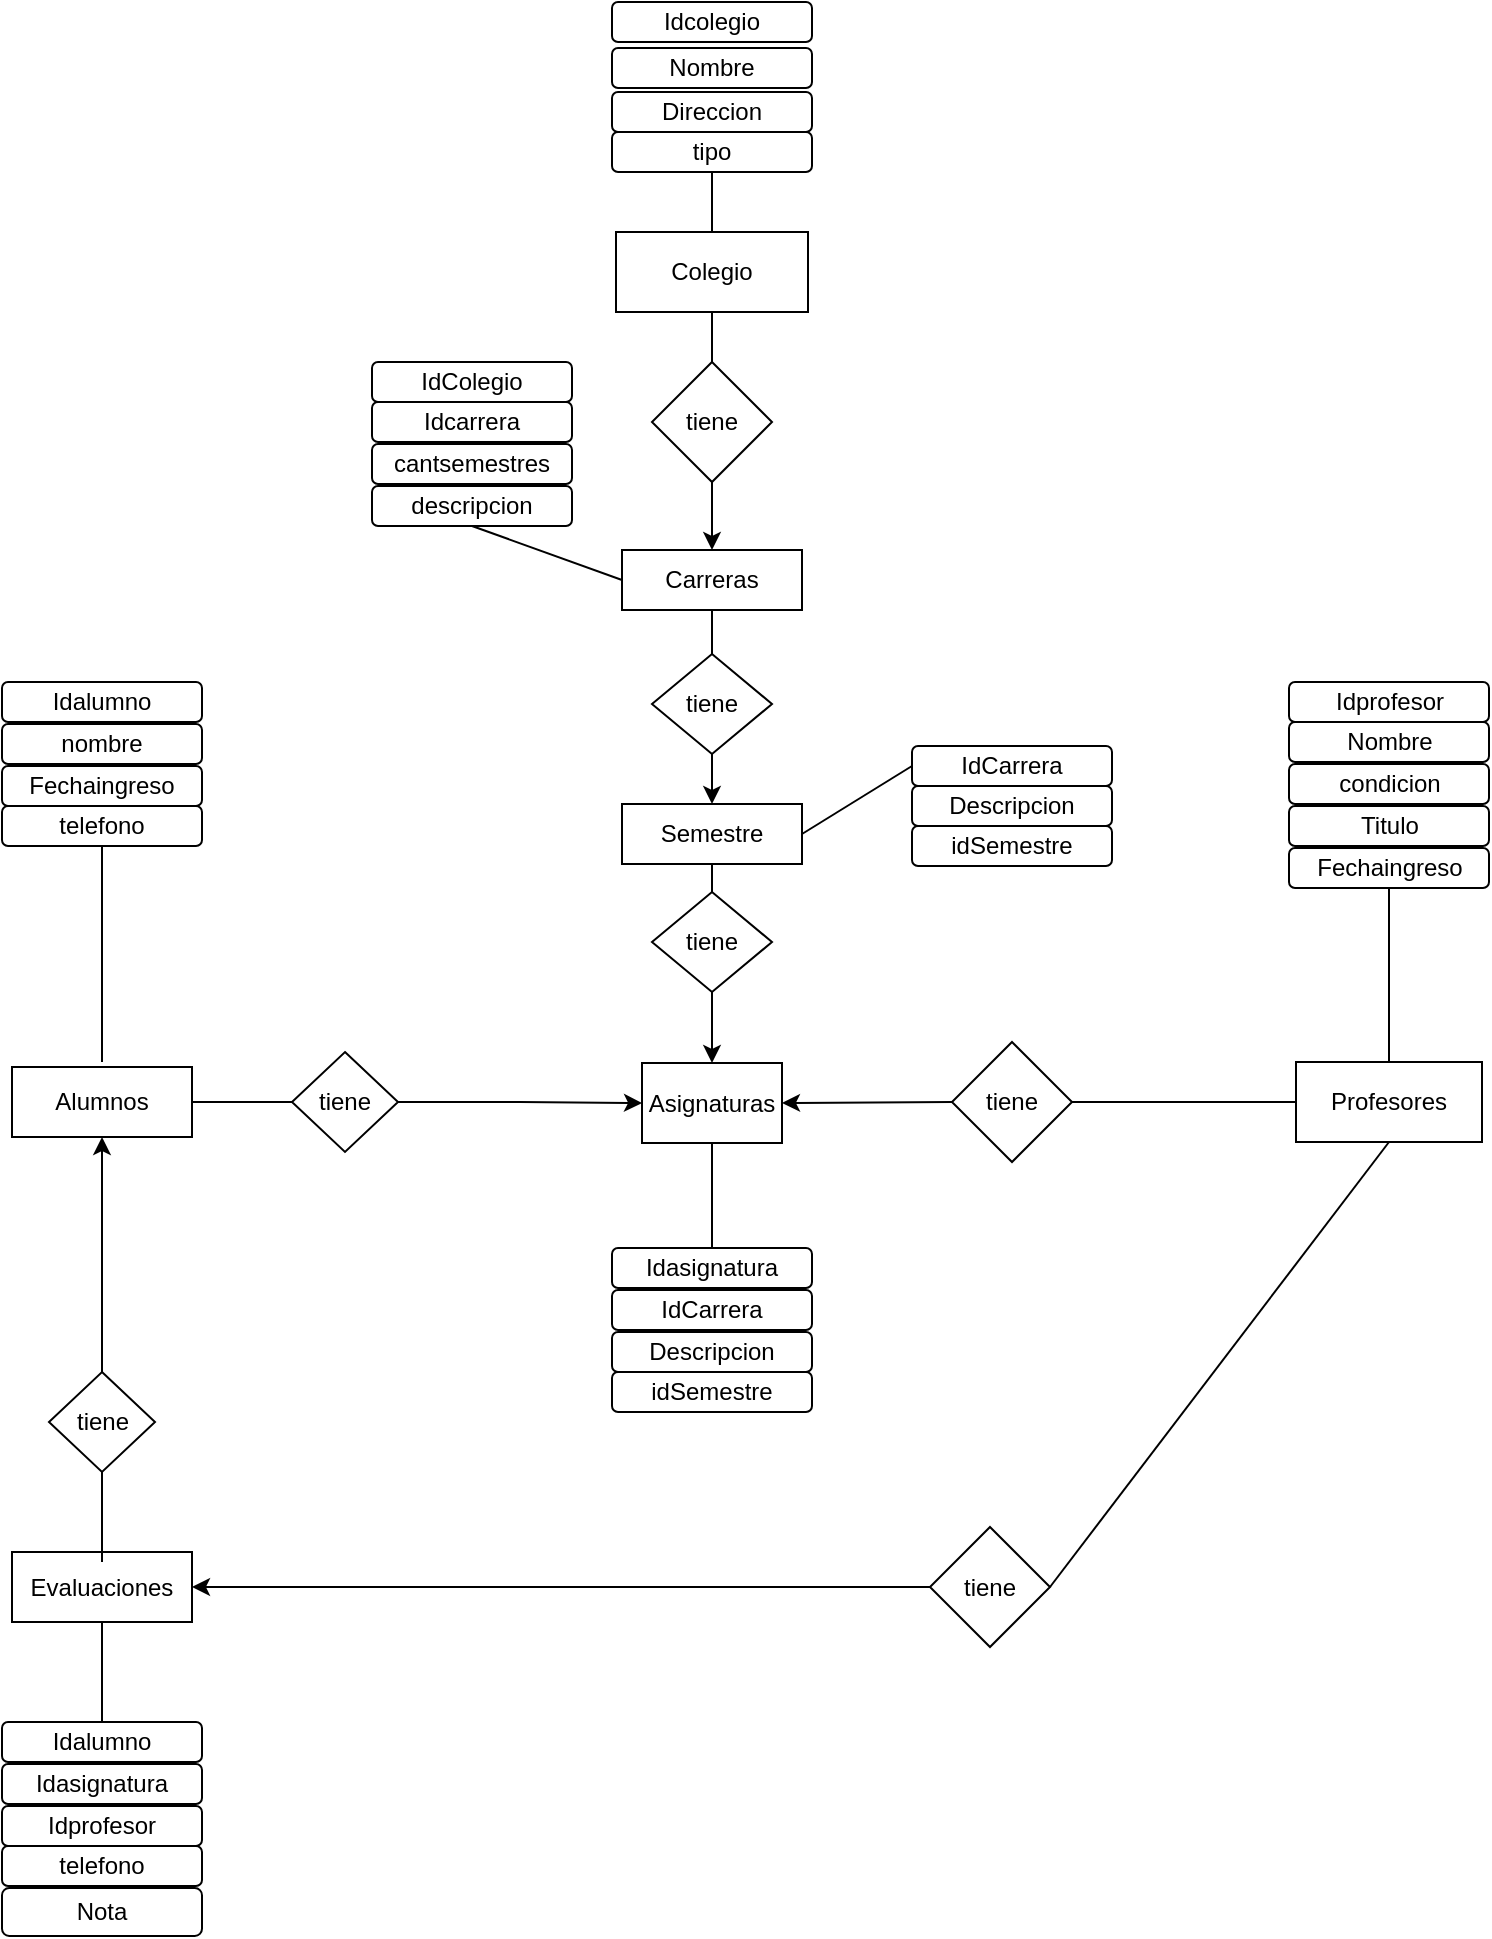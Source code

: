 <mxfile version="14.7.7" type="device"><diagram id="ZqILXMAMUjYoFIGOmDmX" name="Page-1"><mxGraphModel dx="1108" dy="1594" grid="1" gridSize="10" guides="1" tooltips="1" connect="1" arrows="1" fold="1" page="1" pageScale="1" pageWidth="827" pageHeight="1169" math="0" shadow="0"><root><mxCell id="0"/><mxCell id="1" parent="0"/><mxCell id="sp073AXrqiE4cE5uB65e-1" value="Colegio" style="rounded=0;whiteSpace=wrap;html=1;" parent="1" vertex="1"><mxGeometry x="342" y="25" width="96" height="40" as="geometry"/></mxCell><mxCell id="sp073AXrqiE4cE5uB65e-2" value="Asignaturas" style="rounded=0;whiteSpace=wrap;html=1;" parent="1" vertex="1"><mxGeometry x="355" y="440.5" width="70" height="40" as="geometry"/></mxCell><mxCell id="sp073AXrqiE4cE5uB65e-3" value="Carreras" style="rounded=0;whiteSpace=wrap;html=1;" parent="1" vertex="1"><mxGeometry x="345" y="184" width="90" height="30" as="geometry"/></mxCell><mxCell id="sp073AXrqiE4cE5uB65e-5" value="Alumnos" style="rounded=0;whiteSpace=wrap;html=1;" parent="1" vertex="1"><mxGeometry x="40" y="442.5" width="90" height="35" as="geometry"/></mxCell><mxCell id="sp073AXrqiE4cE5uB65e-9" value="" style="endArrow=none;html=1;exitX=0.5;exitY=0;exitDx=0;exitDy=0;entryX=0.5;entryY=1;entryDx=0;entryDy=0;" parent="1" source="80_TvDu1E1CUwR1iATPq-29" target="sp073AXrqiE4cE5uB65e-2" edge="1"><mxGeometry width="50" height="50" relative="1" as="geometry"><mxPoint x="455" y="154" as="sourcePoint"/><mxPoint x="505" y="104" as="targetPoint"/></mxGeometry></mxCell><mxCell id="sp073AXrqiE4cE5uB65e-13" value="Profesores" style="rounded=0;whiteSpace=wrap;html=1;" parent="1" vertex="1"><mxGeometry x="682" y="440" width="93" height="40" as="geometry"/></mxCell><mxCell id="iwnDwGbyU7Xlu7vQbGTq-12" style="edgeStyle=orthogonalEdgeStyle;rounded=0;orthogonalLoop=1;jettySize=auto;html=1;entryX=0.5;entryY=0;entryDx=0;entryDy=0;" edge="1" parent="1" source="80_TvDu1E1CUwR1iATPq-2" target="iwnDwGbyU7Xlu7vQbGTq-32"><mxGeometry relative="1" as="geometry"><mxPoint x="390" y="360" as="targetPoint"/></mxGeometry></mxCell><mxCell id="80_TvDu1E1CUwR1iATPq-2" value="tiene" style="rhombus;whiteSpace=wrap;html=1;" parent="1" vertex="1"><mxGeometry x="360" y="236" width="60" height="50" as="geometry"/></mxCell><mxCell id="80_TvDu1E1CUwR1iATPq-7" value="tiene" style="rhombus;whiteSpace=wrap;html=1;" parent="1" vertex="1"><mxGeometry x="360" y="90" width="60" height="60" as="geometry"/></mxCell><mxCell id="80_TvDu1E1CUwR1iATPq-8" value="" style="endArrow=none;html=1;entryX=0.5;entryY=0;entryDx=0;entryDy=0;exitX=0.5;exitY=1;exitDx=0;exitDy=0;" parent="1" source="sp073AXrqiE4cE5uB65e-1" target="80_TvDu1E1CUwR1iATPq-7" edge="1"><mxGeometry width="50" height="50" relative="1" as="geometry"><mxPoint x="435" y="494" as="sourcePoint"/><mxPoint x="594" y="194" as="targetPoint"/><Array as="points"/></mxGeometry></mxCell><mxCell id="80_TvDu1E1CUwR1iATPq-9" value="" style="endArrow=classic;html=1;exitX=0.5;exitY=1;exitDx=0;exitDy=0;" parent="1" source="80_TvDu1E1CUwR1iATPq-7" target="sp073AXrqiE4cE5uB65e-3" edge="1"><mxGeometry width="50" height="50" relative="1" as="geometry"><mxPoint x="545" y="308" as="sourcePoint"/><mxPoint x="460" y="278" as="targetPoint"/></mxGeometry></mxCell><mxCell id="80_TvDu1E1CUwR1iATPq-10" value="tiene" style="rhombus;whiteSpace=wrap;html=1;" parent="1" vertex="1"><mxGeometry x="510" y="430" width="60" height="60" as="geometry"/></mxCell><mxCell id="80_TvDu1E1CUwR1iATPq-11" value="" style="endArrow=none;html=1;entryX=1;entryY=0.5;entryDx=0;entryDy=0;exitX=0;exitY=0.5;exitDx=0;exitDy=0;" parent="1" source="sp073AXrqiE4cE5uB65e-13" target="80_TvDu1E1CUwR1iATPq-10" edge="1"><mxGeometry width="50" height="50" relative="1" as="geometry"><mxPoint x="538" y="499" as="sourcePoint"/><mxPoint x="487" y="189" as="targetPoint"/><Array as="points"/></mxGeometry></mxCell><mxCell id="80_TvDu1E1CUwR1iATPq-12" value="" style="endArrow=classic;html=1;exitX=0;exitY=0.5;exitDx=0;exitDy=0;entryX=1;entryY=0.5;entryDx=0;entryDy=0;" parent="1" source="80_TvDu1E1CUwR1iATPq-10" target="sp073AXrqiE4cE5uB65e-2" edge="1"><mxGeometry width="50" height="50" relative="1" as="geometry"><mxPoint x="651" y="319" as="sourcePoint"/><mxPoint x="370" y="520" as="targetPoint"/></mxGeometry></mxCell><mxCell id="iwnDwGbyU7Xlu7vQbGTq-14" value="" style="edgeStyle=orthogonalEdgeStyle;rounded=0;orthogonalLoop=1;jettySize=auto;html=1;" edge="1" parent="1" source="80_TvDu1E1CUwR1iATPq-17" target="sp073AXrqiE4cE5uB65e-2"><mxGeometry relative="1" as="geometry"/></mxCell><mxCell id="80_TvDu1E1CUwR1iATPq-17" value="tiene" style="rhombus;whiteSpace=wrap;html=1;" parent="1" vertex="1"><mxGeometry x="180" y="435" width="53" height="50" as="geometry"/></mxCell><mxCell id="80_TvDu1E1CUwR1iATPq-19" value="" style="endArrow=none;html=1;entryX=0;entryY=0.5;entryDx=0;entryDy=0;exitX=1;exitY=0.5;exitDx=0;exitDy=0;" parent="1" source="sp073AXrqiE4cE5uB65e-5" target="80_TvDu1E1CUwR1iATPq-17" edge="1"><mxGeometry width="50" height="50" relative="1" as="geometry"><mxPoint x="353" y="210" as="sourcePoint"/><mxPoint x="597" y="45" as="targetPoint"/></mxGeometry></mxCell><mxCell id="80_TvDu1E1CUwR1iATPq-21" value="Idcarrera" style="rounded=1;whiteSpace=wrap;html=1;" parent="1" vertex="1"><mxGeometry x="220" y="110" width="100" height="20" as="geometry"/></mxCell><mxCell id="80_TvDu1E1CUwR1iATPq-23" value="cantsemestres" style="rounded=1;whiteSpace=wrap;html=1;" parent="1" vertex="1"><mxGeometry x="220" y="131" width="100" height="20" as="geometry"/></mxCell><mxCell id="80_TvDu1E1CUwR1iATPq-24" value="descripcion" style="rounded=1;whiteSpace=wrap;html=1;" parent="1" vertex="1"><mxGeometry x="220" y="152" width="100" height="20" as="geometry"/></mxCell><mxCell id="80_TvDu1E1CUwR1iATPq-28" value="" style="endArrow=none;html=1;entryX=0.5;entryY=1;entryDx=0;entryDy=0;exitX=0;exitY=0.5;exitDx=0;exitDy=0;" parent="1" source="sp073AXrqiE4cE5uB65e-3" target="80_TvDu1E1CUwR1iATPq-24" edge="1"><mxGeometry width="50" height="50" relative="1" as="geometry"><mxPoint x="315" y="258" as="sourcePoint"/><mxPoint x="465" y="61" as="targetPoint"/></mxGeometry></mxCell><mxCell id="80_TvDu1E1CUwR1iATPq-29" value="Idasignatura" style="rounded=1;whiteSpace=wrap;html=1;" parent="1" vertex="1"><mxGeometry x="340" y="533" width="100" height="20" as="geometry"/></mxCell><mxCell id="80_TvDu1E1CUwR1iATPq-30" value="IdCarrera" style="rounded=1;whiteSpace=wrap;html=1;" parent="1" vertex="1"><mxGeometry x="340" y="554" width="100" height="20" as="geometry"/></mxCell><mxCell id="80_TvDu1E1CUwR1iATPq-31" value="Descripcion" style="rounded=1;whiteSpace=wrap;html=1;" parent="1" vertex="1"><mxGeometry x="340" y="575" width="100" height="20" as="geometry"/></mxCell><mxCell id="80_TvDu1E1CUwR1iATPq-32" value="idSemestre" style="rounded=1;whiteSpace=wrap;html=1;" parent="1" vertex="1"><mxGeometry x="340" y="595" width="100" height="20" as="geometry"/></mxCell><mxCell id="80_TvDu1E1CUwR1iATPq-34" value="Idcolegio" style="rounded=1;whiteSpace=wrap;html=1;" parent="1" vertex="1"><mxGeometry x="340" y="-90" width="100" height="20" as="geometry"/></mxCell><mxCell id="80_TvDu1E1CUwR1iATPq-35" value="Direccion" style="rounded=1;whiteSpace=wrap;html=1;" parent="1" vertex="1"><mxGeometry x="340" y="-45" width="100" height="20" as="geometry"/></mxCell><mxCell id="80_TvDu1E1CUwR1iATPq-36" value="tipo" style="rounded=1;whiteSpace=wrap;html=1;" parent="1" vertex="1"><mxGeometry x="340" y="-25" width="100" height="20" as="geometry"/></mxCell><mxCell id="80_TvDu1E1CUwR1iATPq-40" value="" style="endArrow=none;html=1;exitX=0.5;exitY=1;exitDx=0;exitDy=0;" parent="1" source="80_TvDu1E1CUwR1iATPq-36" target="sp073AXrqiE4cE5uB65e-1" edge="1"><mxGeometry width="50" height="50" relative="1" as="geometry"><mxPoint x="390" y="15" as="sourcePoint"/><mxPoint x="416" y="75" as="targetPoint"/></mxGeometry></mxCell><mxCell id="80_TvDu1E1CUwR1iATPq-41" value="Nombre" style="rounded=1;whiteSpace=wrap;html=1;" parent="1" vertex="1"><mxGeometry x="678.5" y="270" width="100" height="20" as="geometry"/></mxCell><mxCell id="80_TvDu1E1CUwR1iATPq-42" value="condicion" style="rounded=1;whiteSpace=wrap;html=1;" parent="1" vertex="1"><mxGeometry x="678.5" y="291" width="100" height="20" as="geometry"/></mxCell><mxCell id="80_TvDu1E1CUwR1iATPq-43" value="Titulo" style="rounded=1;whiteSpace=wrap;html=1;" parent="1" vertex="1"><mxGeometry x="678.5" y="312" width="100" height="20" as="geometry"/></mxCell><mxCell id="80_TvDu1E1CUwR1iATPq-44" value="Fechaingreso" style="rounded=1;whiteSpace=wrap;html=1;" parent="1" vertex="1"><mxGeometry x="678.5" y="333" width="100" height="20" as="geometry"/></mxCell><mxCell id="80_TvDu1E1CUwR1iATPq-46" value="Idalumno" style="rounded=1;whiteSpace=wrap;html=1;" parent="1" vertex="1"><mxGeometry x="35" y="250" width="100" height="20" as="geometry"/></mxCell><mxCell id="80_TvDu1E1CUwR1iATPq-47" value="nombre" style="rounded=1;whiteSpace=wrap;html=1;" parent="1" vertex="1"><mxGeometry x="35" y="271" width="100" height="20" as="geometry"/></mxCell><mxCell id="80_TvDu1E1CUwR1iATPq-48" value="Fechaingreso" style="rounded=1;whiteSpace=wrap;html=1;" parent="1" vertex="1"><mxGeometry x="35" y="292" width="100" height="20" as="geometry"/></mxCell><mxCell id="80_TvDu1E1CUwR1iATPq-49" value="telefono" style="rounded=1;whiteSpace=wrap;html=1;" parent="1" vertex="1"><mxGeometry x="35" y="312" width="100" height="20" as="geometry"/></mxCell><mxCell id="80_TvDu1E1CUwR1iATPq-50" value="" style="endArrow=none;html=1;exitX=0.5;exitY=1;exitDx=0;exitDy=0;" parent="1" source="80_TvDu1E1CUwR1iATPq-49" edge="1"><mxGeometry width="50" height="50" relative="1" as="geometry"><mxPoint x="390" y="190" as="sourcePoint"/><mxPoint x="85" y="440" as="targetPoint"/></mxGeometry></mxCell><mxCell id="iwnDwGbyU7Xlu7vQbGTq-1" value="Nombre" style="rounded=1;whiteSpace=wrap;html=1;" vertex="1" parent="1"><mxGeometry x="340" y="-67" width="100" height="20" as="geometry"/></mxCell><mxCell id="iwnDwGbyU7Xlu7vQbGTq-7" value="IdColegio" style="rounded=1;whiteSpace=wrap;html=1;" vertex="1" parent="1"><mxGeometry x="220" y="90" width="100" height="20" as="geometry"/></mxCell><mxCell id="iwnDwGbyU7Xlu7vQbGTq-8" value="Idprofesor" style="rounded=1;whiteSpace=wrap;html=1;" vertex="1" parent="1"><mxGeometry x="678.5" y="250" width="100" height="20" as="geometry"/></mxCell><mxCell id="iwnDwGbyU7Xlu7vQbGTq-11" value="" style="endArrow=none;html=1;entryX=0.5;entryY=1;entryDx=0;entryDy=0;exitX=0.5;exitY=0;exitDx=0;exitDy=0;" edge="1" parent="1" source="80_TvDu1E1CUwR1iATPq-2" target="sp073AXrqiE4cE5uB65e-3"><mxGeometry width="50" height="50" relative="1" as="geometry"><mxPoint x="575" y="418" as="sourcePoint"/><mxPoint x="625" y="368" as="targetPoint"/></mxGeometry></mxCell><mxCell id="iwnDwGbyU7Xlu7vQbGTq-17" value="Evaluaciones" style="rounded=0;whiteSpace=wrap;html=1;" vertex="1" parent="1"><mxGeometry x="40" y="685" width="90" height="35" as="geometry"/></mxCell><mxCell id="iwnDwGbyU7Xlu7vQbGTq-20" value="" style="edgeStyle=orthogonalEdgeStyle;rounded=0;orthogonalLoop=1;jettySize=auto;html=1;" edge="1" parent="1" source="iwnDwGbyU7Xlu7vQbGTq-18" target="sp073AXrqiE4cE5uB65e-5"><mxGeometry relative="1" as="geometry"/></mxCell><mxCell id="iwnDwGbyU7Xlu7vQbGTq-18" value="tiene" style="rhombus;whiteSpace=wrap;html=1;" vertex="1" parent="1"><mxGeometry x="58.5" y="595" width="53" height="50" as="geometry"/></mxCell><mxCell id="iwnDwGbyU7Xlu7vQbGTq-19" value="" style="endArrow=none;html=1;entryX=0.5;entryY=1;entryDx=0;entryDy=0;" edge="1" parent="1" target="iwnDwGbyU7Xlu7vQbGTq-18"><mxGeometry width="50" height="50" relative="1" as="geometry"><mxPoint x="85" y="690" as="sourcePoint"/><mxPoint x="710" y="1085" as="targetPoint"/></mxGeometry></mxCell><mxCell id="iwnDwGbyU7Xlu7vQbGTq-21" value="Idalumno" style="rounded=1;whiteSpace=wrap;html=1;" vertex="1" parent="1"><mxGeometry x="35" y="770" width="100" height="20" as="geometry"/></mxCell><mxCell id="iwnDwGbyU7Xlu7vQbGTq-22" value="Idasignatura" style="rounded=1;whiteSpace=wrap;html=1;" vertex="1" parent="1"><mxGeometry x="35" y="791" width="100" height="20" as="geometry"/></mxCell><mxCell id="iwnDwGbyU7Xlu7vQbGTq-23" value="Idprofesor" style="rounded=1;whiteSpace=wrap;html=1;" vertex="1" parent="1"><mxGeometry x="35" y="812" width="100" height="20" as="geometry"/></mxCell><mxCell id="iwnDwGbyU7Xlu7vQbGTq-24" value="telefono" style="rounded=1;whiteSpace=wrap;html=1;" vertex="1" parent="1"><mxGeometry x="35" y="832" width="100" height="20" as="geometry"/></mxCell><mxCell id="iwnDwGbyU7Xlu7vQbGTq-25" value="Nota" style="rounded=1;whiteSpace=wrap;html=1;" vertex="1" parent="1"><mxGeometry x="35" y="853" width="100" height="24" as="geometry"/></mxCell><mxCell id="iwnDwGbyU7Xlu7vQbGTq-27" value="" style="endArrow=none;html=1;exitX=0.5;exitY=1;exitDx=0;exitDy=0;" edge="1" parent="1" source="iwnDwGbyU7Xlu7vQbGTq-17"><mxGeometry width="50" height="50" relative="1" as="geometry"><mxPoint x="660" y="925" as="sourcePoint"/><mxPoint x="85" y="770" as="targetPoint"/></mxGeometry></mxCell><mxCell id="iwnDwGbyU7Xlu7vQbGTq-28" value="" style="endArrow=none;html=1;entryX=0.5;entryY=1;entryDx=0;entryDy=0;exitX=0.5;exitY=0;exitDx=0;exitDy=0;" edge="1" parent="1" source="sp073AXrqiE4cE5uB65e-13" target="80_TvDu1E1CUwR1iATPq-44"><mxGeometry width="50" height="50" relative="1" as="geometry"><mxPoint x="420" y="500" as="sourcePoint"/><mxPoint x="470" y="450" as="targetPoint"/></mxGeometry></mxCell><mxCell id="iwnDwGbyU7Xlu7vQbGTq-29" value="tiene" style="rhombus;whiteSpace=wrap;html=1;" vertex="1" parent="1"><mxGeometry x="499" y="672.5" width="60" height="60" as="geometry"/></mxCell><mxCell id="iwnDwGbyU7Xlu7vQbGTq-30" value="" style="endArrow=none;html=1;entryX=1;entryY=0.5;entryDx=0;entryDy=0;exitX=0.5;exitY=1;exitDx=0;exitDy=0;" edge="1" parent="1" target="iwnDwGbyU7Xlu7vQbGTq-29" source="sp073AXrqiE4cE5uB65e-13"><mxGeometry width="50" height="50" relative="1" as="geometry"><mxPoint x="671" y="702.5" as="sourcePoint"/><mxPoint x="476" y="431.5" as="targetPoint"/><Array as="points"/></mxGeometry></mxCell><mxCell id="iwnDwGbyU7Xlu7vQbGTq-31" value="" style="endArrow=classic;html=1;exitX=0;exitY=0.5;exitDx=0;exitDy=0;entryX=1;entryY=0.5;entryDx=0;entryDy=0;" edge="1" parent="1" source="iwnDwGbyU7Xlu7vQbGTq-29" target="iwnDwGbyU7Xlu7vQbGTq-17"><mxGeometry width="50" height="50" relative="1" as="geometry"><mxPoint x="640" y="561.5" as="sourcePoint"/><mxPoint x="414" y="702.5" as="targetPoint"/></mxGeometry></mxCell><mxCell id="iwnDwGbyU7Xlu7vQbGTq-32" value="Semestre" style="rounded=0;whiteSpace=wrap;html=1;" vertex="1" parent="1"><mxGeometry x="345" y="311" width="90" height="30" as="geometry"/></mxCell><mxCell id="iwnDwGbyU7Xlu7vQbGTq-36" value="" style="edgeStyle=orthogonalEdgeStyle;rounded=0;orthogonalLoop=1;jettySize=auto;html=1;" edge="1" parent="1" source="iwnDwGbyU7Xlu7vQbGTq-34" target="sp073AXrqiE4cE5uB65e-2"><mxGeometry relative="1" as="geometry"/></mxCell><mxCell id="iwnDwGbyU7Xlu7vQbGTq-34" value="tiene" style="rhombus;whiteSpace=wrap;html=1;" vertex="1" parent="1"><mxGeometry x="360" y="355" width="60" height="50" as="geometry"/></mxCell><mxCell id="iwnDwGbyU7Xlu7vQbGTq-35" value="" style="endArrow=none;html=1;entryX=0.5;entryY=1;entryDx=0;entryDy=0;exitX=0.5;exitY=0;exitDx=0;exitDy=0;" edge="1" parent="1" source="iwnDwGbyU7Xlu7vQbGTq-34" target="iwnDwGbyU7Xlu7vQbGTq-32"><mxGeometry width="50" height="50" relative="1" as="geometry"><mxPoint x="420" y="420" as="sourcePoint"/><mxPoint x="470" y="370" as="targetPoint"/></mxGeometry></mxCell><mxCell id="iwnDwGbyU7Xlu7vQbGTq-37" value="Descripcion" style="rounded=1;whiteSpace=wrap;html=1;" vertex="1" parent="1"><mxGeometry x="490" y="302" width="100" height="20" as="geometry"/></mxCell><mxCell id="iwnDwGbyU7Xlu7vQbGTq-38" value="idSemestre" style="rounded=1;whiteSpace=wrap;html=1;" vertex="1" parent="1"><mxGeometry x="490" y="322" width="100" height="20" as="geometry"/></mxCell><mxCell id="iwnDwGbyU7Xlu7vQbGTq-40" value="IdCarrera" style="rounded=1;whiteSpace=wrap;html=1;" vertex="1" parent="1"><mxGeometry x="490" y="282" width="100" height="20" as="geometry"/></mxCell><mxCell id="iwnDwGbyU7Xlu7vQbGTq-44" value="" style="endArrow=none;html=1;entryX=0;entryY=0.5;entryDx=0;entryDy=0;exitX=1;exitY=0.5;exitDx=0;exitDy=0;" edge="1" parent="1" source="iwnDwGbyU7Xlu7vQbGTq-32" target="iwnDwGbyU7Xlu7vQbGTq-40"><mxGeometry width="50" height="50" relative="1" as="geometry"><mxPoint x="420" y="420" as="sourcePoint"/><mxPoint x="470" y="370" as="targetPoint"/></mxGeometry></mxCell></root></mxGraphModel></diagram></mxfile>